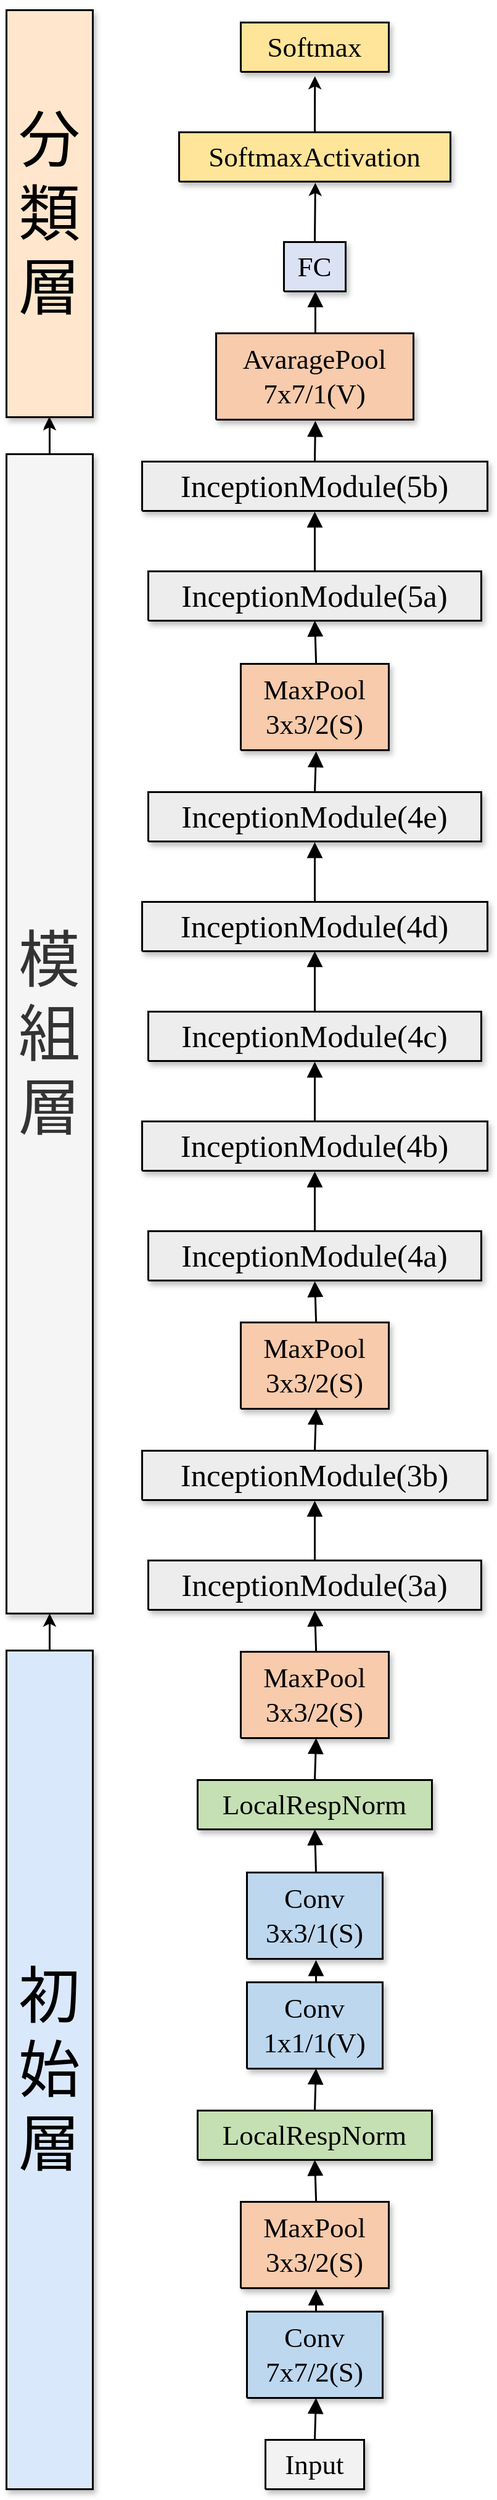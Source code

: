 <mxfile version="22.0.8" type="device">
  <diagram name="頁-1" id="Page-1">
    <mxGraphModel dx="2230" dy="1220" grid="1" gridSize="10" guides="1" tooltips="1" connect="1" arrows="1" fold="1" page="1" pageScale="1" pageWidth="827" pageHeight="1169" math="0" shadow="0">
      <root>
        <mxCell id="0" />
        <mxCell id="1" parent="0" />
        <UserObject label="&lt;div style=&quot;font-size: 1px&quot;&gt;&lt;font style=&quot;font-size:22.58px;font-family:Microsoft JhengHei;color:#000000;direction:ltr;letter-spacing:0px;line-height:120%;opacity:1&quot;&gt;Input&lt;br/&gt;&lt;/font&gt;&lt;/div&gt;" tags="背景" id="18">
          <mxCell style="verticalAlign=middle;align=center;overflow=width;vsdxID=1;fillColor=#f2f2f2;gradientColor=none;shape=stencil(nZBLDoAgDERP0z3SIyjew0SURgSD+Lu9kMZoXLhwN9O+tukAlrNpJg1SzDH4QW/URgNYgZTkjA4UkwJUgGXng+6DX1zLfmoymdXo17xh5zmRJ6Q42BWCfc2oJfdAr+Yv+AP9Cb7OJ3H/2JG1HNGz/84klThPVCc=);strokeColor=default;shadow=1;points=[[0.5,0,0],[0.5,0,0],[0.5,0.5,0],[0.5,0.5,0],[1,0.5,0],[0.5,0,0]];labelBackgroundColor=none;rounded=0;html=1;whiteSpace=wrap;strokeWidth=1.5;" parent="1" vertex="1">
            <mxGeometry x="240" y="2260" width="80" height="40" as="geometry" />
          </mxCell>
        </UserObject>
        <UserObject label="&lt;div style=&quot;font-size: 1px&quot;&gt;&lt;font style=&quot;font-size:22.58px;font-family:Microsoft JhengHei;color:#000000;direction:ltr;letter-spacing:0px;line-height:120%;opacity:1&quot;&gt;Conv&lt;br/&gt;7x7/2(S)&lt;br/&gt;&lt;/font&gt;&lt;/div&gt;" tags="背景" id="19">
          <mxCell style="verticalAlign=middle;align=center;overflow=width;vsdxID=2;fillColor=#bdd7ee;gradientColor=none;shape=stencil(nZBLDoAgDERP0z3SIyjew0SURgSD+Lu9kMZoXLhwN9O+tukAlrNpJg1SzDH4QW/URgNYgZTkjA4UkwJUgGXng+6DX1zLfmoymdXo17xh5zmRJ6Q42BWCfc2oJfdAr+Yv+AP9Cb7OJ3H/2JG1HNGz/84klThPVCc=);strokeColor=default;shadow=1;points=[[0.5,0,0],[0.5,0,0],[0.5,0.5,0],[0.5,0.5,0],[1,0.5,0],[0.5,0,0]];labelBackgroundColor=none;rounded=0;html=1;whiteSpace=wrap;strokeWidth=1.5;" parent="1" vertex="1">
            <mxGeometry x="225" y="2156" width="110" height="70" as="geometry" />
          </mxCell>
        </UserObject>
        <UserObject label="&lt;div style=&quot;font-size: 1px&quot;&gt;&lt;font style=&quot;font-size:22.58px;font-family:Microsoft JhengHei;color:#000000;direction:ltr;letter-spacing:0px;line-height:120%;opacity:1&quot;&gt;MaxPool&lt;br/&gt;3x3/2(S)&lt;br/&gt;&lt;/font&gt;&lt;/div&gt;" tags="背景" id="20">
          <mxCell style="verticalAlign=middle;align=center;overflow=width;vsdxID=3;fillColor=#f7cbac;gradientColor=none;shape=stencil(nZBLDoAgDERP0z3SIyjew0SURgSD+Lu9kMZoXLhwN9O+tukAlrNpJg1SzDH4QW/URgNYgZTkjA4UkwJUgGXng+6DX1zLfmoymdXo17xh5zmRJ6Q42BWCfc2oJfdAr+Yv+AP9Cb7OJ3H/2JG1HNGz/84klThPVCc=);strokeColor=default;shadow=1;points=[[0.5,0,0],[0.5,0,0],[0.5,0.5,0],[0.5,0.5,0],[1,0.5,0],[0.5,0,0]];labelBackgroundColor=none;rounded=0;html=1;whiteSpace=wrap;strokeWidth=1.5;" parent="1" vertex="1">
            <mxGeometry x="220" y="2067" width="120" height="70" as="geometry" />
          </mxCell>
        </UserObject>
        <UserObject label="&lt;div style=&quot;font-size: 1px&quot;&gt;&lt;font style=&quot;font-size:22.58px;font-family:Microsoft JhengHei;color:#000000;direction:ltr;letter-spacing:0px;line-height:120%;opacity:1&quot;&gt;LocalRespNorm&lt;br/&gt;&lt;/font&gt;&lt;/div&gt;" tags="背景" id="21">
          <mxCell style="verticalAlign=middle;align=center;overflow=width;vsdxID=4;fillColor=#c5e0b3;gradientColor=none;shape=stencil(nZBLDoAgDERP0z3SIyjew0SURgSD+Lu9kMZoXLhwN9O+tukAlrNpJg1SzDH4QW/URgNYgZTkjA4UkwJUgGXng+6DX1zLfmoymdXo17xh5zmRJ6Q42BWCfc2oJfdAr+Yv+AP9Cb7OJ3H/2JG1HNGz/84klThPVCc=);strokeColor=default;shadow=1;points=[[0.5,0,0],[0.5,0,0],[0.5,0.5,0],[0.5,0.5,0],[1,0.5,0],[0.5,0,0]];labelBackgroundColor=none;rounded=0;html=1;whiteSpace=wrap;strokeWidth=1.5;" parent="1" vertex="1">
            <mxGeometry x="185" y="1993" width="190" height="40" as="geometry" />
          </mxCell>
        </UserObject>
        <UserObject label="&lt;div style=&quot;font-size: 1px&quot;&gt;&lt;font style=&quot;font-size:22.58px;font-family:Microsoft JhengHei;color:#000000;direction:ltr;letter-spacing:0px;line-height:120%;opacity:1&quot;&gt;Conv&lt;br/&gt;1x1/1(V)&lt;br/&gt;&lt;/font&gt;&lt;/div&gt;" tags="背景" id="22">
          <mxCell style="verticalAlign=middle;align=center;overflow=width;vsdxID=5;fillColor=#bdd7ee;gradientColor=none;shape=stencil(nZBLDoAgDERP0z3SIyjew0SURgSD+Lu9kMZoXLhwN9O+tukAlrNpJg1SzDH4QW/URgNYgZTkjA4UkwJUgGXng+6DX1zLfmoymdXo17xh5zmRJ6Q42BWCfc2oJfdAr+Yv+AP9Cb7OJ3H/2JG1HNGz/84klThPVCc=);strokeColor=default;shadow=1;points=[[0.5,0,0],[0.5,0,0],[0.5,0.5,0],[0.5,0.5,0],[1,0.5,0],[0.5,0,0]];labelBackgroundColor=none;rounded=0;html=1;whiteSpace=wrap;strokeWidth=1.5;" parent="1" vertex="1">
            <mxGeometry x="225" y="1889" width="110" height="70" as="geometry" />
          </mxCell>
        </UserObject>
        <UserObject label="&lt;div style=&quot;font-size: 1px&quot;&gt;&lt;font style=&quot;font-size:22.58px;font-family:Microsoft JhengHei;color:#000000;direction:ltr;letter-spacing:0px;line-height:120%;opacity:1&quot;&gt;Conv&lt;br/&gt;3x3/1(S)&lt;br/&gt;&lt;/font&gt;&lt;/div&gt;" tags="背景" id="23">
          <mxCell style="verticalAlign=middle;align=center;overflow=width;vsdxID=6;fillColor=#bdd7ee;gradientColor=none;shape=stencil(nZBLDoAgDERP0z3SIyjew0SURgSD+Lu9kMZoXLhwN9O+tukAlrNpJg1SzDH4QW/URgNYgZTkjA4UkwJUgGXng+6DX1zLfmoymdXo17xh5zmRJ6Q42BWCfc2oJfdAr+Yv+AP9Cb7OJ3H/2JG1HNGz/84klThPVCc=);strokeColor=default;shadow=1;points=[[0.5,0,0],[0.5,0,0],[0.5,0.5,0],[0.5,0.5,0],[1,0.5,0],[0.5,0,0]];labelBackgroundColor=none;rounded=0;html=1;whiteSpace=wrap;strokeWidth=1.5;" parent="1" vertex="1">
            <mxGeometry x="225" y="1800" width="110" height="70" as="geometry" />
          </mxCell>
        </UserObject>
        <UserObject label="&lt;div style=&quot;font-size: 1px&quot;&gt;&lt;font style=&quot;font-size:22.58px;font-family:Microsoft JhengHei;color:#000000;direction:ltr;letter-spacing:0px;line-height:120%;opacity:1&quot;&gt;LocalRespNorm&lt;br/&gt;&lt;/font&gt;&lt;/div&gt;" tags="背景" id="24">
          <mxCell style="verticalAlign=middle;align=center;overflow=width;vsdxID=7;fillColor=#c5e0b3;gradientColor=none;shape=stencil(nZBLDoAgDERP0z3SIyjew0SURgSD+Lu9kMZoXLhwN9O+tukAlrNpJg1SzDH4QW/URgNYgZTkjA4UkwJUgGXng+6DX1zLfmoymdXo17xh5zmRJ6Q42BWCfc2oJfdAr+Yv+AP9Cb7OJ3H/2JG1HNGz/84klThPVCc=);strokeColor=default;shadow=1;points=[[0.5,0,0],[0.5,0,0],[0.5,0.5,0],[0.5,0.5,0],[1,0.5,0],[0.5,0,0]];labelBackgroundColor=none;rounded=0;html=1;whiteSpace=wrap;strokeWidth=1.5;" parent="1" vertex="1">
            <mxGeometry x="185" y="1725" width="190" height="40" as="geometry" />
          </mxCell>
        </UserObject>
        <UserObject label="&lt;div style=&quot;font-size: 1px&quot;&gt;&lt;font style=&quot;font-size:22.58px;font-family:Microsoft JhengHei;color:#000000;direction:ltr;letter-spacing:0px;line-height:120%;opacity:1&quot;&gt;MaxPool&lt;br/&gt;3x3/2(S)&lt;br/&gt;&lt;/font&gt;&lt;/div&gt;" tags="背景" id="25">
          <mxCell style="verticalAlign=middle;align=center;overflow=width;vsdxID=8;fillColor=#f7cbac;gradientColor=none;shape=stencil(nZBLDoAgDERP0z3SIyjew0SURgSD+Lu9kMZoXLhwN9O+tukAlrNpJg1SzDH4QW/URgNYgZTkjA4UkwJUgGXng+6DX1zLfmoymdXo17xh5zmRJ6Q42BWCfc2oJfdAr+Yv+AP9Cb7OJ3H/2JG1HNGz/84klThPVCc=);strokeColor=default;shadow=1;points=[[0.5,0,0],[0.5,0,0],[0.5,0.5,0],[0.5,0.5,0],[1,0.5,0],[0.5,0,0]];labelBackgroundColor=none;rounded=0;html=1;whiteSpace=wrap;strokeWidth=1.5;" parent="1" vertex="1">
            <mxGeometry x="220" y="1621" width="120" height="70" as="geometry" />
          </mxCell>
        </UserObject>
        <UserObject label="&lt;div style=&quot;font-size: 1px&quot;&gt;&lt;font style=&quot;font-size:22.58px;font-family:Microsoft JhengHei;color:#000000;direction:ltr;letter-spacing:0px;line-height:120%;opacity:1&quot;&gt;MaxPool&lt;br/&gt;3x3/2(S)&lt;br/&gt;&lt;/font&gt;&lt;/div&gt;" tags="背景" id="26">
          <mxCell style="verticalAlign=middle;align=center;overflow=width;vsdxID=31;fillColor=#f7cbac;gradientColor=none;shape=stencil(nZBLDoAgDERP0z3SIyjew0SURgSD+Lu9kMZoXLhwN9O+tukAlrNpJg1SzDH4QW/URgNYgZTkjA4UkwJUgGXng+6DX1zLfmoymdXo17xh5zmRJ6Q42BWCfc2oJfdAr+Yv+AP9Cb7OJ3H/2JG1HNGz/84klThPVCc=);strokeColor=default;shadow=1;points=[[0.5,0,0],[0.5,0,0],[0.5,0.5,0],[0.5,0.5,0],[1,0.5,0],[0.5,0,0]];labelBackgroundColor=none;rounded=0;html=1;whiteSpace=wrap;strokeWidth=1.5;" parent="1" vertex="1">
            <mxGeometry x="220" y="1354" width="120" height="70" as="geometry" />
          </mxCell>
        </UserObject>
        <UserObject label="&lt;div style=&quot;font-size: 1px&quot;&gt;&lt;font style=&quot;font-size:22.58px;font-family:Microsoft JhengHei;color:#000000;direction:ltr;letter-spacing:0px;line-height:120%;opacity:1&quot;&gt;MaxPool&lt;br/&gt;3x3/2(S)&lt;br/&gt;&lt;/font&gt;&lt;/div&gt;" tags="背景" id="27">
          <mxCell style="verticalAlign=middle;align=center;overflow=width;vsdxID=100;fillColor=#f7cbac;gradientColor=none;shape=stencil(nZBLDoAgDERP0z3SIyjew0SURgSD+Lu9kMZoXLhwN9O+tukAlrNpJg1SzDH4QW/URgNYgZTkjA4UkwJUgGXng+6DX1zLfmoymdXo17xh5zmRJ6Q42BWCfc2oJfdAr+Yv+AP9Cb7OJ3H/2JG1HNGz/84klThPVCc=);strokeColor=default;shadow=1;points=[[0.5,0,0],[0.5,0,0],[0.5,0.5,0],[0.5,0.5,0],[1,0.5,0],[0.5,0,0]];labelBackgroundColor=none;rounded=0;html=1;whiteSpace=wrap;strokeWidth=1.5;" parent="1" vertex="1">
            <mxGeometry x="220" y="820" width="120" height="70" as="geometry" />
          </mxCell>
        </UserObject>
        <UserObject label="&lt;div style=&quot;font-size: 1px&quot;&gt;&lt;p style=&quot;text-align:center;margin-left:0;margin-right:0;margin-top:0px;margin-bottom:0px;text-indent:0;vertical-align:middle;direction:ltr;&quot;&gt;&lt;font style=&quot;font-size:25.4px;font-family:Microsoft JhengHei;color:#000000;direction:ltr;letter-spacing:0px;line-height:120%;opacity:1&quot;&gt;InceptionModule(5b)&lt;/font&gt;&lt;font style=&quot;font-size:11.29px;font-family:Microsoft JhengHei;color:#000000;direction:ltr;letter-spacing:0px;line-height:120%;opacity:1&quot;&gt;&lt;br/&gt;&lt;/font&gt;&lt;/p&gt;&lt;/div&gt;" tags="背景" id="28">
          <mxCell style="verticalAlign=middle;align=center;overflow=width;vsdxID=365;fillColor=#ededed;gradientColor=none;shape=stencil(nZBLDoAgDERP0z3SIyjew0SURgSD+Lu9kMZoXLhwN9O+tukAlrNpJg1SzDH4QW/URgNYgZTkjA4UkwJUgGXng+6DX1zLfmoymdXo17xh5zmRJ6Q42BWCfc2oJfdAr+Yv+AP9Cb7OJ3H/2JG1HNGz/84klThPVCc=);strokeColor=default;shadow=1;points=[[0.5,0,0],[0.5,0,0],[0.5,0.5,0],[0.5,0.5,0],[1,0.5,0],[0.5,0,0]];labelBackgroundColor=none;rounded=0;html=1;whiteSpace=wrap;strokeWidth=1.5;" parent="1" vertex="1">
            <mxGeometry x="140" y="656" width="280" height="40" as="geometry" />
          </mxCell>
        </UserObject>
        <UserObject label="&lt;div style=&quot;font-size: 1px&quot;&gt;&lt;p style=&quot;text-align:center;margin-left:0;margin-right:0;margin-top:0px;margin-bottom:0px;text-indent:0;vertical-align:middle;direction:ltr;&quot;&gt;&lt;font style=&quot;font-size:25.4px;font-family:Microsoft JhengHei;color:#000000;direction:ltr;letter-spacing:0px;line-height:120%;opacity:1&quot;&gt;InceptionModule(5a)&lt;/font&gt;&lt;font style=&quot;font-size:11.29px;font-family:Microsoft JhengHei;color:#000000;direction:ltr;letter-spacing:0px;line-height:120%;opacity:1&quot;&gt;&lt;br/&gt;&lt;/font&gt;&lt;/p&gt;&lt;/div&gt;" tags="背景" id="29">
          <mxCell style="verticalAlign=middle;align=center;overflow=width;vsdxID=364;fillColor=#ededed;gradientColor=none;shape=stencil(nZBLDoAgDERP0z3SIyjew0SURgSD+Lu9kMZoXLhwN9O+tukAlrNpJg1SzDH4QW/URgNYgZTkjA4UkwJUgGXng+6DX1zLfmoymdXo17xh5zmRJ6Q42BWCfc2oJfdAr+Yv+AP9Cb7OJ3H/2JG1HNGz/84klThPVCc=);strokeColor=default;shadow=1;points=[[0.5,0,0],[0.5,0,0],[0.5,0.5,0],[0.5,0.5,0],[1,0.5,0],[0.5,0,0]];labelBackgroundColor=none;rounded=0;html=1;whiteSpace=wrap;strokeWidth=1.5;" parent="1" vertex="1">
            <mxGeometry x="145" y="745" width="270" height="40" as="geometry" />
          </mxCell>
        </UserObject>
        <UserObject label="&lt;div style=&quot;font-size: 1px&quot;&gt;&lt;p style=&quot;text-align:center;margin-left:0;margin-right:0;margin-top:0px;margin-bottom:0px;text-indent:0;vertical-align:middle;direction:ltr;&quot;&gt;&lt;font style=&quot;font-size:25.4px;font-family:Microsoft JhengHei;color:#000000;direction:ltr;letter-spacing:0px;line-height:120%;opacity:1&quot;&gt;InceptionModule(4e)&lt;/font&gt;&lt;font style=&quot;font-size:11.29px;font-family:Microsoft JhengHei;color:#000000;direction:ltr;letter-spacing:0px;line-height:120%;opacity:1&quot;&gt;&lt;br/&gt;&lt;/font&gt;&lt;/p&gt;&lt;/div&gt;" tags="背景" id="30">
          <mxCell style="verticalAlign=middle;align=center;overflow=width;vsdxID=371;fillColor=#ededed;gradientColor=none;shape=stencil(nZBLDoAgDERP0z3SIyjew0SURgSD+Lu9kMZoXLhwN9O+tukAlrNpJg1SzDH4QW/URgNYgZTkjA4UkwJUgGXng+6DX1zLfmoymdXo17xh5zmRJ6Q42BWCfc2oJfdAr+Yv+AP9Cb7OJ3H/2JG1HNGz/84klThPVCc=);strokeColor=default;shadow=1;points=[[0.5,0,0],[0.5,0,0],[0.5,0.5,0],[0.5,0.5,0],[1,0.5,0],[0.5,0,0]];labelBackgroundColor=none;rounded=0;html=1;whiteSpace=wrap;strokeWidth=1.5;" parent="1" vertex="1">
            <mxGeometry x="145" y="924" width="270" height="40" as="geometry" />
          </mxCell>
        </UserObject>
        <UserObject label="&lt;div style=&quot;font-size: 1px&quot;&gt;&lt;p style=&quot;text-align:center;margin-left:0;margin-right:0;margin-top:0px;margin-bottom:0px;text-indent:0;vertical-align:middle;direction:ltr;&quot;&gt;&lt;font style=&quot;font-size:25.4px;font-family:Microsoft JhengHei;color:#000000;direction:ltr;letter-spacing:0px;line-height:120%;opacity:1&quot;&gt;InceptionModule(4d)&lt;/font&gt;&lt;font style=&quot;font-size:11.29px;font-family:Microsoft JhengHei;color:#000000;direction:ltr;letter-spacing:0px;line-height:120%;opacity:1&quot;&gt;&lt;br/&gt;&lt;/font&gt;&lt;/p&gt;&lt;/div&gt;" tags="背景" id="31">
          <mxCell style="verticalAlign=middle;align=center;overflow=width;vsdxID=372;fillColor=#ededed;gradientColor=none;shape=stencil(nZBLDoAgDERP0z3SIyjew0SURgSD+Lu9kMZoXLhwN9O+tukAlrNpJg1SzDH4QW/URgNYgZTkjA4UkwJUgGXng+6DX1zLfmoymdXo17xh5zmRJ6Q42BWCfc2oJfdAr+Yv+AP9Cb7OJ3H/2JG1HNGz/84klThPVCc=);strokeColor=default;shadow=1;points=[[0.5,0,0],[0.5,0,0],[0.5,0.5,0],[0.5,0.5,0],[1,0.5,0],[0.5,0,0]];labelBackgroundColor=none;rounded=0;html=1;whiteSpace=wrap;strokeWidth=1.5;" parent="1" vertex="1">
            <mxGeometry x="140" y="1013" width="280" height="40" as="geometry" />
          </mxCell>
        </UserObject>
        <UserObject label="&lt;div style=&quot;font-size: 1px&quot;&gt;&lt;p style=&quot;text-align:center;margin-left:0;margin-right:0;margin-top:0px;margin-bottom:0px;text-indent:0;vertical-align:middle;direction:ltr;&quot;&gt;&lt;font style=&quot;font-size:25.4px;font-family:Microsoft JhengHei;color:#000000;direction:ltr;letter-spacing:0px;line-height:120%;opacity:1&quot;&gt;InceptionModule(4c)&lt;/font&gt;&lt;font style=&quot;font-size:11.29px;font-family:Microsoft JhengHei;color:#000000;direction:ltr;letter-spacing:0px;line-height:120%;opacity:1&quot;&gt;&lt;br/&gt;&lt;/font&gt;&lt;/p&gt;&lt;/div&gt;" tags="背景" id="32">
          <mxCell style="verticalAlign=middle;align=center;overflow=width;vsdxID=377;fillColor=#ededed;gradientColor=none;shape=stencil(nZBLDoAgDERP0z3SIyjew0SURgSD+Lu9kMZoXLhwN9O+tukAlrNpJg1SzDH4QW/URgNYgZTkjA4UkwJUgGXng+6DX1zLfmoymdXo17xh5zmRJ6Q42BWCfc2oJfdAr+Yv+AP9Cb7OJ3H/2JG1HNGz/84klThPVCc=);strokeColor=default;shadow=1;points=[[0.5,0,0],[0.5,0,0],[0.5,0.5,0],[0.5,0.5,0],[1,0.5,0],[0.5,0,0]];labelBackgroundColor=none;rounded=0;html=1;whiteSpace=wrap;strokeWidth=1.5;" parent="1" vertex="1">
            <mxGeometry x="145" y="1102" width="270" height="40" as="geometry" />
          </mxCell>
        </UserObject>
        <UserObject label="&lt;div style=&quot;font-size: 1px&quot;&gt;&lt;p style=&quot;text-align:center;margin-left:0;margin-right:0;margin-top:0px;margin-bottom:0px;text-indent:0;vertical-align:middle;direction:ltr;&quot;&gt;&lt;font style=&quot;font-size:25.4px;font-family:Microsoft JhengHei;color:#000000;direction:ltr;letter-spacing:0px;line-height:120%;opacity:1&quot;&gt;InceptionModule(4b)&lt;/font&gt;&lt;font style=&quot;font-size:11.29px;font-family:Microsoft JhengHei;color:#000000;direction:ltr;letter-spacing:0px;line-height:120%;opacity:1&quot;&gt;&lt;br/&gt;&lt;/font&gt;&lt;/p&gt;&lt;/div&gt;" tags="背景" id="33">
          <mxCell style="verticalAlign=middle;align=center;overflow=width;vsdxID=378;fillColor=#ededed;gradientColor=none;shape=stencil(nZBLDoAgDERP0z3SIyjew0SURgSD+Lu9kMZoXLhwN9O+tukAlrNpJg1SzDH4QW/URgNYgZTkjA4UkwJUgGXng+6DX1zLfmoymdXo17xh5zmRJ6Q42BWCfc2oJfdAr+Yv+AP9Cb7OJ3H/2JG1HNGz/84klThPVCc=);strokeColor=default;shadow=1;points=[[0.5,0,0],[0.5,0,0],[0.5,0.5,0],[0.5,0.5,0],[1,0.5,0],[0.5,0,0]];labelBackgroundColor=none;rounded=0;html=1;whiteSpace=wrap;strokeWidth=1.5;" parent="1" vertex="1">
            <mxGeometry x="140" y="1191" width="280" height="40" as="geometry" />
          </mxCell>
        </UserObject>
        <UserObject label="&lt;div style=&quot;font-size: 1px&quot;&gt;&lt;p style=&quot;text-align:center;margin-left:0;margin-right:0;margin-top:0px;margin-bottom:0px;text-indent:0;vertical-align:middle;direction:ltr;&quot;&gt;&lt;font style=&quot;font-size:25.4px;font-family:Microsoft JhengHei;color:#000000;direction:ltr;letter-spacing:0px;line-height:120%;opacity:1&quot;&gt;InceptionModule(4a)&lt;/font&gt;&lt;font style=&quot;font-size:11.29px;font-family:Microsoft JhengHei;color:#000000;direction:ltr;letter-spacing:0px;line-height:120%;opacity:1&quot;&gt;&lt;br/&gt;&lt;/font&gt;&lt;/p&gt;&lt;/div&gt;" tags="背景" id="34">
          <mxCell style="verticalAlign=middle;align=center;overflow=width;vsdxID=379;fillColor=#ededed;gradientColor=none;shape=stencil(nZBLDoAgDERP0z3SIyjew0SURgSD+Lu9kMZoXLhwN9O+tukAlrNpJg1SzDH4QW/URgNYgZTkjA4UkwJUgGXng+6DX1zLfmoymdXo17xh5zmRJ6Q42BWCfc2oJfdAr+Yv+AP9Cb7OJ3H/2JG1HNGz/84klThPVCc=);strokeColor=default;shadow=1;points=[[0.5,0,0],[0.5,0,0],[0.5,0.5,0],[0.5,0.5,0],[1,0.5,0],[0.5,0,0]];labelBackgroundColor=none;rounded=0;html=1;whiteSpace=wrap;strokeWidth=1.5;" parent="1" vertex="1">
            <mxGeometry x="145" y="1280" width="270" height="40" as="geometry" />
          </mxCell>
        </UserObject>
        <UserObject label="&lt;div style=&quot;font-size: 1px&quot;&gt;&lt;p style=&quot;text-align:center;margin-left:0;margin-right:0;margin-top:0px;margin-bottom:0px;text-indent:0;vertical-align:middle;direction:ltr;&quot;&gt;&lt;font style=&quot;font-size:25.4px;font-family:Microsoft JhengHei;color:#000000;direction:ltr;letter-spacing:0px;line-height:120%;opacity:1&quot;&gt;InceptionModule(3a)&lt;/font&gt;&lt;font style=&quot;font-size:11.29px;font-family:Microsoft JhengHei;color:#000000;direction:ltr;letter-spacing:0px;line-height:120%;opacity:1&quot;&gt;&lt;br/&gt;&lt;/font&gt;&lt;/p&gt;&lt;/div&gt;" tags="背景" id="35">
          <mxCell style="verticalAlign=middle;align=center;overflow=width;vsdxID=385;fillColor=#ededed;gradientColor=none;shape=stencil(nZBLDoAgDERP0z3SIyjew0SURgSD+Lu9kMZoXLhwN9O+tukAlrNpJg1SzDH4QW/URgNYgZTkjA4UkwJUgGXng+6DX1zLfmoymdXo17xh5zmRJ6Q42BWCfc2oJfdAr+Yv+AP9Cb7OJ3H/2JG1HNGz/84klThPVCc=);strokeColor=default;shadow=1;points=[[0.5,0,0],[0.5,0,0],[0.5,0.5,0],[0.5,0.5,0],[1,0.5,0],[0.5,0,0]];labelBackgroundColor=none;rounded=0;html=1;whiteSpace=wrap;strokeWidth=1.5;" parent="1" vertex="1">
            <mxGeometry x="145" y="1547" width="270" height="40" as="geometry" />
          </mxCell>
        </UserObject>
        <UserObject label="&lt;div style=&quot;font-size: 1px&quot;&gt;&lt;p style=&quot;text-align:center;margin-left:0;margin-right:0;margin-top:0px;margin-bottom:0px;text-indent:0;vertical-align:middle;direction:ltr;&quot;&gt;&lt;font style=&quot;font-size:25.4px;font-family:Microsoft JhengHei;color:#000000;direction:ltr;letter-spacing:0px;line-height:120%;opacity:1&quot;&gt;InceptionModule(3b)&lt;/font&gt;&lt;font style=&quot;font-size:11.29px;font-family:Microsoft JhengHei;color:#000000;direction:ltr;letter-spacing:0px;line-height:120%;opacity:1&quot;&gt;&lt;br/&gt;&lt;/font&gt;&lt;/p&gt;&lt;/div&gt;" tags="背景" id="36">
          <mxCell style="verticalAlign=middle;align=center;overflow=width;vsdxID=386;fillColor=#ededed;gradientColor=none;shape=stencil(nZBLDoAgDERP0z3SIyjew0SURgSD+Lu9kMZoXLhwN9O+tukAlrNpJg1SzDH4QW/URgNYgZTkjA4UkwJUgGXng+6DX1zLfmoymdXo17xh5zmRJ6Q42BWCfc2oJfdAr+Yv+AP9Cb7OJ3H/2JG1HNGz/84klThPVCc=);strokeColor=default;shadow=1;points=[[0.5,0,0],[0.5,0,0],[0.5,0.5,0],[0.5,0.5,0],[1,0.5,0],[0.5,0,0]];labelBackgroundColor=none;rounded=0;html=1;whiteSpace=wrap;strokeWidth=1.5;" parent="1" vertex="1">
            <mxGeometry x="140" y="1458" width="280" height="40" as="geometry" />
          </mxCell>
        </UserObject>
        <UserObject label="&lt;div style=&quot;font-size: 1px&quot;&gt;&lt;font style=&quot;font-size:22.58px;font-family:Microsoft JhengHei;color:#000000;direction:ltr;letter-spacing:0px;line-height:120%;opacity:1&quot;&gt;AvaragePool&lt;br/&gt;7x7/1(V)&lt;br/&gt;&lt;/font&gt;&lt;/div&gt;" tags="背景" id="37">
          <mxCell style="verticalAlign=middle;align=center;overflow=width;vsdxID=118;fillColor=#f7cbac;gradientColor=none;shape=stencil(nZBLDoAgDERP0z3SIyjew0SURgSD+Lu9kMZoXLhwN9O+tukAlrNpJg1SzDH4QW/URgNYgZTkjA4UkwJUgGXng+6DX1zLfmoymdXo17xh5zmRJ6Q42BWCfc2oJfdAr+Yv+AP9Cb7OJ3H/2JG1HNGz/84klThPVCc=);strokeColor=default;shadow=1;points=[[0.5,0,0],[0.5,0,0],[0.5,0.5,0],[0.5,0.5,0],[1,0.5,0],[0.5,0,0]];labelBackgroundColor=none;rounded=0;html=1;whiteSpace=wrap;strokeWidth=1.5;" parent="1" vertex="1">
            <mxGeometry x="200" y="552" width="160" height="70" as="geometry" />
          </mxCell>
        </UserObject>
        <UserObject label="&lt;div style=&quot;font-size: 1px&quot;&gt;&lt;font style=&quot;font-size:22.58px;font-family:Microsoft JhengHei;color:#000000;direction:ltr;letter-spacing:0px;line-height:120%;opacity:1&quot;&gt;FC&lt;br/&gt;&lt;/font&gt;&lt;/div&gt;" tags="背景" id="38">
          <mxCell style="verticalAlign=middle;align=center;overflow=width;vsdxID=119;fillColor=#dae2f3;gradientColor=none;shape=stencil(nZBLDoAgDERP0z3SIyjew0SURgSD+Lu9kMZoXLhwN9O+tukAlrNpJg1SzDH4QW/URgNYgZTkjA4UkwJUgGXng+6DX1zLfmoymdXo17xh5zmRJ6Q42BWCfc2oJfdAr+Yv+AP9Cb7OJ3H/2JG1HNGz/84klThPVCc=);strokeColor=default;shadow=1;points=[[0.5,0,0],[0.5,0,0],[0.5,0.5,0],[0.5,0.5,0],[1,0.5,0],[0.5,0,0]];labelBackgroundColor=none;rounded=0;html=1;whiteSpace=wrap;strokeWidth=1.5;" parent="1" vertex="1">
            <mxGeometry x="255" y="478" width="50" height="40" as="geometry" />
          </mxCell>
        </UserObject>
        <UserObject label="&lt;div style=&quot;font-size: 1px&quot;&gt;&lt;font style=&quot;font-size:22.58px;font-family:Microsoft JhengHei;color:#000000;direction:ltr;letter-spacing:0px;line-height:120%;opacity:1&quot;&gt;SoftmaxActivation&lt;br/&gt;&lt;/font&gt;&lt;/div&gt;" tags="背景" id="39">
          <mxCell style="verticalAlign=middle;align=center;overflow=width;vsdxID=120;fillColor=#fee599;gradientColor=none;shape=stencil(nZBLDoAgDERP0z3SIyjew0SURgSD+Lu9kMZoXLhwN9O+tukAlrNpJg1SzDH4QW/URgNYgZTkjA4UkwJUgGXng+6DX1zLfmoymdXo17xh5zmRJ6Q42BWCfc2oJfdAr+Yv+AP9Cb7OJ3H/2JG1HNGz/84klThPVCc=);strokeColor=default;shadow=1;points=[[0.5,0,0],[0.5,0,0],[0.5,0.5,0],[0.5,0.5,0],[1,0.5,0],[0.5,0,0]];labelBackgroundColor=none;rounded=0;html=1;whiteSpace=wrap;strokeWidth=1.5;" parent="1" vertex="1">
            <mxGeometry x="170" y="389" width="220" height="40" as="geometry" />
          </mxCell>
        </UserObject>
        <UserObject label="&lt;div style=&quot;font-size: 1px&quot;&gt;&lt;font style=&quot;font-size:22.58px;font-family:Microsoft JhengHei;color:#000000;direction:ltr;letter-spacing:0px;line-height:120%;opacity:1&quot;&gt;Softmax&lt;br&gt;&lt;/font&gt;&lt;/div&gt;" tags="背景" id="40">
          <mxCell style="verticalAlign=middle;align=center;overflow=width;vsdxID=121;fillColor=#fee599;gradientColor=none;shape=stencil(nZBLDoAgDERP0z3SIyjew0SURgSD+Lu9kMZoXLhwN9O+tukAlrNpJg1SzDH4QW/URgNYgZTkjA4UkwJUgGXng+6DX1zLfmoymdXo17xh5zmRJ6Q42BWCfc2oJfdAr+Yv+AP9Cb7OJ3H/2JG1HNGz/84klThPVCc=);strokeColor=default;shadow=1;points=[[0.5,0,0],[0.5,0,0],[0.5,0.5,0],[0.5,0.5,0],[1,0.5,0],[0.5,0,0]];labelBackgroundColor=none;rounded=0;html=1;whiteSpace=wrap;strokeWidth=1.5;" parent="1" vertex="1">
            <mxGeometry x="220" y="300" width="120" height="40" as="geometry" />
          </mxCell>
        </UserObject>
        <UserObject label="" tags="連接器" id="54">
          <mxCell style="vsdxID=417;edgeStyle=none;startArrow=none;endArrow=block;startSize=9;endSize=9;strokeColor=default;spacingTop=0;spacingBottom=0;spacingLeft=0;spacingRight=0;verticalAlign=middle;html=1;labelBackgroundColor=#ffffff;rounded=0;exitX=0.5;exitY=0;exitDx=0;exitDy=0;exitPerimeter=0;entryX=0.503;entryY=1.015;entryDx=0;entryDy=0;entryPerimeter=0;strokeWidth=1.5;" parent="1" source="28" target="37" edge="1">
            <mxGeometry relative="1" as="geometry">
              <mxPoint x="10" as="offset" />
              <Array as="points" />
            </mxGeometry>
          </mxCell>
        </UserObject>
        <UserObject label="" tags="連接器" id="55">
          <mxCell style="vsdxID=125;edgeStyle=none;startArrow=none;endArrow=block;startSize=9;endSize=9;strokeColor=default;spacingTop=0;spacingBottom=0;spacingLeft=0;spacingRight=0;verticalAlign=middle;html=1;labelBackgroundColor=#ffffff;rounded=0;exitX=0.5;exitY=0;exitDx=0;exitDy=0;exitPerimeter=0;entryX=0.509;entryY=1;entryDx=0;entryDy=0;entryPerimeter=0;strokeWidth=1.5;" parent="1" source="21" target="22" edge="1">
            <mxGeometry relative="1" as="geometry">
              <mxPoint x="-10" as="offset" />
              <Array as="points" />
            </mxGeometry>
          </mxCell>
        </UserObject>
        <UserObject label="" tags="連接器" id="56">
          <mxCell style="vsdxID=124;edgeStyle=none;startArrow=none;endArrow=block;startSize=9;endSize=9;strokeColor=default;spacingTop=0;spacingBottom=0;spacingLeft=0;spacingRight=0;verticalAlign=middle;html=1;labelBackgroundColor=#ffffff;rounded=0;exitX=0.509;exitY=0;exitDx=0;exitDy=0;exitPerimeter=0;entryX=0.5;entryY=1;entryDx=0;entryDy=0;entryPerimeter=0;strokeWidth=1.5;" parent="1" source="20" target="21" edge="1">
            <mxGeometry relative="1" as="geometry">
              <mxPoint x="10" as="offset" />
              <Array as="points" />
            </mxGeometry>
          </mxCell>
        </UserObject>
        <UserObject label="" tags="連接器" id="57">
          <mxCell style="vsdxID=123;edgeStyle=none;startArrow=none;endArrow=block;startSize=9;endSize=9;strokeColor=default;spacingTop=0;spacingBottom=0;spacingLeft=0;spacingRight=0;verticalAlign=middle;html=1;labelBackgroundColor=#ffffff;rounded=0;exitX=0.509;exitY=0;exitDx=0;exitDy=0;exitPerimeter=0;entryX=0.509;entryY=1.015;entryDx=0;entryDy=0;entryPerimeter=0;strokeWidth=1.5;" parent="1" source="19" target="20" edge="1">
            <mxGeometry relative="1" as="geometry">
              <mxPoint x="10" as="offset" />
              <Array as="points" />
            </mxGeometry>
          </mxCell>
        </UserObject>
        <UserObject label="" tags="連接器" id="58">
          <mxCell style="vsdxID=122;edgeStyle=none;startArrow=none;endArrow=block;startSize=9;endSize=9;strokeColor=default;spacingTop=0;spacingBottom=0;spacingLeft=0;spacingRight=0;verticalAlign=middle;html=1;labelBackgroundColor=#ffffff;rounded=0;exitX=0.5;exitY=0;exitDx=0;exitDy=0;exitPerimeter=0;entryX=0.509;entryY=1;entryDx=0;entryDy=0;entryPerimeter=0;strokeWidth=1.5;" parent="1" source="18" target="19" edge="1">
            <mxGeometry relative="1" as="geometry">
              <mxPoint x="10" as="offset" />
              <Array as="points" />
            </mxGeometry>
          </mxCell>
        </UserObject>
        <UserObject label="" tags="連接器" id="59">
          <mxCell style="vsdxID=126;edgeStyle=none;startArrow=none;endArrow=block;startSize=9;endSize=9;strokeColor=default;spacingTop=0;spacingBottom=0;spacingLeft=0;spacingRight=0;verticalAlign=middle;html=1;labelBackgroundColor=#ffffff;rounded=0;exitX=0.509;exitY=0;exitDx=0;exitDy=0;exitPerimeter=0;entryX=0.509;entryY=1.015;entryDx=0;entryDy=0;entryPerimeter=0;strokeWidth=1.5;" parent="1" source="22" target="23" edge="1">
            <mxGeometry relative="1" as="geometry">
              <mxPoint x="10" as="offset" />
              <Array as="points" />
            </mxGeometry>
          </mxCell>
        </UserObject>
        <UserObject label="" tags="連接器" id="60">
          <mxCell style="vsdxID=127;edgeStyle=none;startArrow=none;endArrow=block;startSize=9;endSize=9;strokeColor=default;spacingTop=0;spacingBottom=0;spacingLeft=0;spacingRight=0;verticalAlign=middle;html=1;labelBackgroundColor=#ffffff;rounded=0;exitX=0.509;exitY=0;exitDx=0;exitDy=0;exitPerimeter=0;entryX=0.5;entryY=1;entryDx=0;entryDy=0;entryPerimeter=0;strokeWidth=1.5;" parent="1" source="23" target="24" edge="1">
            <mxGeometry relative="1" as="geometry">
              <mxPoint x="10" as="offset" />
              <Array as="points" />
            </mxGeometry>
          </mxCell>
        </UserObject>
        <UserObject label="" tags="連接器" id="61">
          <mxCell style="vsdxID=128;edgeStyle=none;startArrow=none;endArrow=block;startSize=9;endSize=9;strokeColor=default;spacingTop=0;spacingBottom=0;spacingLeft=0;spacingRight=0;verticalAlign=middle;html=1;labelBackgroundColor=#ffffff;rounded=0;exitX=0.5;exitY=0;exitDx=0;exitDy=0;exitPerimeter=0;entryX=0.509;entryY=1;entryDx=0;entryDy=0;entryPerimeter=0;strokeWidth=1.5;" parent="1" source="24" target="25" edge="1">
            <mxGeometry relative="1" as="geometry">
              <mxPoint x="-10" as="offset" />
              <Array as="points" />
            </mxGeometry>
          </mxCell>
        </UserObject>
        <UserObject label="" tags="連接器" id="63">
          <mxCell style="vsdxID=366;edgeStyle=none;startArrow=none;endArrow=block;startSize=9;endSize=9;strokeColor=default;spacingTop=0;spacingBottom=0;spacingLeft=0;spacingRight=0;verticalAlign=middle;html=1;labelBackgroundColor=#ffffff;rounded=0;exitX=0.509;exitY=0;exitDx=0;exitDy=0;exitPerimeter=0;entryX=0.5;entryY=1;entryDx=0;entryDy=0;entryPerimeter=0;strokeWidth=1.5;" parent="1" source="27" target="29" edge="1">
            <mxGeometry relative="1" as="geometry">
              <mxPoint x="10" as="offset" />
              <Array as="points" />
            </mxGeometry>
          </mxCell>
        </UserObject>
        <UserObject label="" tags="連接器" id="64">
          <mxCell style="vsdxID=367;edgeStyle=none;startArrow=none;endArrow=block;startSize=9;endSize=9;strokeColor=default;spacingTop=0;spacingBottom=0;spacingLeft=0;spacingRight=0;verticalAlign=middle;html=1;labelBackgroundColor=#ffffff;rounded=0;exitX=0.5;exitY=0;exitDx=0;exitDy=0;exitPerimeter=0;entryX=0.5;entryY=1.015;entryDx=0;entryDy=0;entryPerimeter=0;strokeWidth=1.5;" parent="1" source="29" target="28" edge="1">
            <mxGeometry relative="1" as="geometry">
              <mxPoint x="10" as="offset" />
              <Array as="points" />
            </mxGeometry>
          </mxCell>
        </UserObject>
        <UserObject label="" tags="連接器" id="65">
          <mxCell style="vsdxID=373;edgeStyle=none;startArrow=none;endArrow=block;startSize=9;endSize=9;strokeColor=default;spacingTop=0;spacingBottom=0;spacingLeft=0;spacingRight=0;verticalAlign=middle;html=1;labelBackgroundColor=#ffffff;rounded=0;exitX=0.5;exitY=0;exitDx=0;exitDy=0;exitPerimeter=0;entryX=0.5;entryY=1.015;entryDx=0;entryDy=0;entryPerimeter=0;strokeWidth=1.5;" parent="1" source="31" target="30" edge="1">
            <mxGeometry relative="1" as="geometry">
              <mxPoint x="10" as="offset" />
              <Array as="points" />
            </mxGeometry>
          </mxCell>
        </UserObject>
        <UserObject label="" tags="連接器" id="66">
          <mxCell style="vsdxID=376;edgeStyle=none;startArrow=none;endArrow=block;startSize=9;endSize=9;strokeColor=default;spacingTop=0;spacingBottom=0;spacingLeft=0;spacingRight=0;verticalAlign=middle;html=1;labelBackgroundColor=#ffffff;rounded=0;exitX=0.5;exitY=0;exitDx=0;exitDy=0;exitPerimeter=0;entryX=0.509;entryY=1.015;entryDx=0;entryDy=0;entryPerimeter=0;strokeWidth=1.5;" parent="1" source="30" target="27" edge="1">
            <mxGeometry relative="1" as="geometry">
              <mxPoint x="10" as="offset" />
              <Array as="points" />
            </mxGeometry>
          </mxCell>
        </UserObject>
        <UserObject label="" tags="連接器" id="67">
          <mxCell style="vsdxID=380;edgeStyle=none;startArrow=none;endArrow=block;startSize=9;endSize=9;strokeColor=default;spacingTop=0;spacingBottom=0;spacingLeft=0;spacingRight=0;verticalAlign=middle;html=1;labelBackgroundColor=#ffffff;rounded=0;exitX=0.509;exitY=0;exitDx=0;exitDy=0;exitPerimeter=0;entryX=0.5;entryY=1.015;entryDx=0;entryDy=0;entryPerimeter=0;strokeWidth=1.5;" parent="1" source="26" target="34" edge="1">
            <mxGeometry relative="1" as="geometry">
              <mxPoint x="10" as="offset" />
              <Array as="points" />
            </mxGeometry>
          </mxCell>
        </UserObject>
        <UserObject label="" tags="連接器" id="68">
          <mxCell style="vsdxID=381;edgeStyle=none;startArrow=none;endArrow=block;startSize=9;endSize=9;strokeColor=default;spacingTop=0;spacingBottom=0;spacingLeft=0;spacingRight=0;verticalAlign=middle;html=1;labelBackgroundColor=#ffffff;rounded=0;exitX=0.5;exitY=0;exitDx=0;exitDy=0;exitPerimeter=0;entryX=0.5;entryY=1.015;entryDx=0;entryDy=0;entryPerimeter=0;strokeWidth=1.5;" parent="1" source="34" target="33" edge="1">
            <mxGeometry relative="1" as="geometry">
              <mxPoint x="10" as="offset" />
              <Array as="points" />
            </mxGeometry>
          </mxCell>
        </UserObject>
        <UserObject label="" tags="連接器" id="70">
          <mxCell style="vsdxID=383;edgeStyle=none;startArrow=none;endArrow=block;startSize=9;endSize=9;strokeColor=default;spacingTop=0;spacingBottom=0;spacingLeft=0;spacingRight=0;verticalAlign=middle;html=1;labelBackgroundColor=#ffffff;rounded=0;exitX=0.5;exitY=0;exitDx=0;exitDy=0;exitPerimeter=0;entryX=0.5;entryY=1;entryDx=0;entryDy=0;entryPerimeter=0;strokeWidth=1.5;" parent="1" source="32" target="31" edge="1">
            <mxGeometry relative="1" as="geometry">
              <mxPoint x="10" as="offset" />
              <Array as="points" />
            </mxGeometry>
          </mxCell>
        </UserObject>
        <UserObject label="" tags="連接器" id="71">
          <mxCell style="vsdxID=384;edgeStyle=none;startArrow=none;endArrow=block;startSize=9;endSize=9;strokeColor=default;spacingTop=0;spacingBottom=0;spacingLeft=0;spacingRight=0;verticalAlign=middle;html=1;labelBackgroundColor=#ffffff;rounded=0;exitX=0.5;exitY=0;exitDx=0;exitDy=0;exitPerimeter=0;entryX=0.5;entryY=1.015;entryDx=0;entryDy=0;entryPerimeter=0;strokeWidth=1.5;" parent="1" source="33" target="32" edge="1">
            <mxGeometry relative="1" as="geometry">
              <mxPoint x="10" as="offset" />
              <Array as="points" />
            </mxGeometry>
          </mxCell>
        </UserObject>
        <UserObject label="" tags="連接器" id="72">
          <mxCell style="vsdxID=387;edgeStyle=none;startArrow=none;endArrow=block;startSize=9;endSize=9;strokeColor=default;spacingTop=0;spacingBottom=0;spacingLeft=0;spacingRight=0;verticalAlign=middle;html=1;labelBackgroundColor=#ffffff;rounded=0;exitX=0.509;exitY=0;exitDx=0;exitDy=0;exitPerimeter=0;entryX=0.5;entryY=1.015;entryDx=0;entryDy=0;entryPerimeter=0;strokeWidth=1.5;" parent="1" source="25" target="35" edge="1">
            <mxGeometry relative="1" as="geometry">
              <mxPoint x="10" as="offset" />
              <Array as="points" />
            </mxGeometry>
          </mxCell>
        </UserObject>
        <UserObject label="" tags="連接器" id="73">
          <mxCell style="vsdxID=388;edgeStyle=none;startArrow=none;endArrow=block;startSize=9;endSize=9;strokeColor=default;spacingTop=0;spacingBottom=0;spacingLeft=0;spacingRight=0;verticalAlign=middle;html=1;labelBackgroundColor=#ffffff;rounded=0;exitX=0.5;exitY=0;exitDx=0;exitDy=0;exitPerimeter=0;entryX=0.5;entryY=1.015;entryDx=0;entryDy=0;entryPerimeter=0;strokeWidth=1.5;" parent="1" source="35" target="36" edge="1">
            <mxGeometry relative="1" as="geometry">
              <mxPoint x="10" as="offset" />
              <Array as="points" />
            </mxGeometry>
          </mxCell>
        </UserObject>
        <UserObject label="" tags="連接器" id="74">
          <mxCell style="vsdxID=389;edgeStyle=none;startArrow=none;endArrow=block;startSize=9;endSize=9;strokeColor=default;spacingTop=0;spacingBottom=0;spacingLeft=0;spacingRight=0;verticalAlign=middle;html=1;labelBackgroundColor=#ffffff;rounded=0;exitX=0.5;exitY=0;exitDx=0;exitDy=0;exitPerimeter=0;entryX=0.509;entryY=1;entryDx=0;entryDy=0;entryPerimeter=0;strokeWidth=1.5;" parent="1" source="36" target="26" edge="1">
            <mxGeometry relative="1" as="geometry">
              <mxPoint x="-10" as="offset" />
              <Array as="points" />
            </mxGeometry>
          </mxCell>
        </UserObject>
        <UserObject label="" tags="連接器" id="84">
          <mxCell style="vsdxID=302;edgeStyle=none;startArrow=none;endArrow=block;startSize=9;endSize=9;strokeColor=default;spacingTop=0;spacingBottom=0;spacingLeft=0;spacingRight=0;verticalAlign=middle;html=1;labelBackgroundColor=#ffffff;rounded=0;exitX=0.503;exitY=0;exitDx=0;exitDy=0;exitPerimeter=0;entryX=0.509;entryY=1;entryDx=0;entryDy=0;entryPerimeter=0;strokeWidth=1.5;" parent="1" source="37" target="38" edge="1">
            <mxGeometry relative="1" as="geometry">
              <mxPoint x="-10" as="offset" />
              <Array as="points" />
            </mxGeometry>
          </mxCell>
        </UserObject>
        <mxCell id="-RrjVceDJZ753GNFI7Xu-92" value="&lt;font style=&quot;font-size: 50px;&quot;&gt;分&lt;br&gt;類&lt;br&gt;層&lt;/font&gt;" style="rounded=0;whiteSpace=wrap;html=1;fillColor=#ffe6cc;strokeWidth=1.5;strokeColor=default;shadow=1;" vertex="1" parent="1">
          <mxGeometry x="30" y="290" width="70" height="330" as="geometry" />
        </mxCell>
        <mxCell id="-RrjVceDJZ753GNFI7Xu-97" style="edgeStyle=orthogonalEdgeStyle;rounded=0;orthogonalLoop=1;jettySize=auto;html=1;exitX=0.5;exitY=0;exitDx=0;exitDy=0;entryX=0.5;entryY=1;entryDx=0;entryDy=0;strokeWidth=1.5;strokeColor=default;" edge="1" parent="1" source="-RrjVceDJZ753GNFI7Xu-93" target="-RrjVceDJZ753GNFI7Xu-92">
          <mxGeometry relative="1" as="geometry" />
        </mxCell>
        <mxCell id="-RrjVceDJZ753GNFI7Xu-107" style="edgeStyle=none;rounded=0;orthogonalLoop=1;jettySize=auto;html=1;" edge="1" parent="1" source="-RrjVceDJZ753GNFI7Xu-93" target="-RrjVceDJZ753GNFI7Xu-92">
          <mxGeometry relative="1" as="geometry" />
        </mxCell>
        <mxCell id="-RrjVceDJZ753GNFI7Xu-93" value="&lt;font style=&quot;font-size: 50px;&quot;&gt;模組&lt;br&gt;層&lt;/font&gt;" style="rounded=0;whiteSpace=wrap;html=1;fillColor=#f5f5f5;strokeWidth=1.5;fontColor=#333333;strokeColor=default;shadow=1;" vertex="1" parent="1">
          <mxGeometry x="30" y="650" width="70" height="940" as="geometry" />
        </mxCell>
        <mxCell id="-RrjVceDJZ753GNFI7Xu-95" style="edgeStyle=orthogonalEdgeStyle;rounded=0;orthogonalLoop=1;jettySize=auto;html=1;exitX=0.5;exitY=0;exitDx=0;exitDy=0;entryX=0.5;entryY=1;entryDx=0;entryDy=0;strokeWidth=1.5;strokeColor=default;" edge="1" parent="1" source="-RrjVceDJZ753GNFI7Xu-94" target="-RrjVceDJZ753GNFI7Xu-93">
          <mxGeometry relative="1" as="geometry" />
        </mxCell>
        <mxCell id="-RrjVceDJZ753GNFI7Xu-94" value="&lt;font style=&quot;font-size: 50px;&quot;&gt;初始層&lt;/font&gt;" style="rounded=0;whiteSpace=wrap;html=1;fillColor=#dae8fc;strokeWidth=1.5;strokeColor=default;shadow=1;" vertex="1" parent="1">
          <mxGeometry x="30" y="1620" width="70" height="680" as="geometry" />
        </mxCell>
        <mxCell id="-RrjVceDJZ753GNFI7Xu-101" style="edgeStyle=none;rounded=0;orthogonalLoop=1;jettySize=auto;html=1;exitX=0.5;exitY=0;exitDx=0;exitDy=0;exitPerimeter=0;entryX=0.502;entryY=1.025;entryDx=0;entryDy=0;entryPerimeter=0;strokeWidth=1.5;" edge="1" parent="1" source="38" target="39">
          <mxGeometry relative="1" as="geometry" />
        </mxCell>
        <mxCell id="-RrjVceDJZ753GNFI7Xu-103" style="edgeStyle=none;rounded=0;orthogonalLoop=1;jettySize=auto;html=1;exitX=0.5;exitY=0;exitDx=0;exitDy=0;exitPerimeter=0;entryX=0.501;entryY=1.089;entryDx=0;entryDy=0;entryPerimeter=0;strokeWidth=1.5;" edge="1" parent="1" source="39" target="40">
          <mxGeometry relative="1" as="geometry" />
        </mxCell>
        <mxCell id="-RrjVceDJZ753GNFI7Xu-106" style="edgeStyle=none;rounded=0;orthogonalLoop=1;jettySize=auto;html=1;exitX=0.5;exitY=0;exitDx=0;exitDy=0;" edge="1" parent="1" source="-RrjVceDJZ753GNFI7Xu-92" target="-RrjVceDJZ753GNFI7Xu-92">
          <mxGeometry relative="1" as="geometry" />
        </mxCell>
      </root>
    </mxGraphModel>
  </diagram>
</mxfile>
